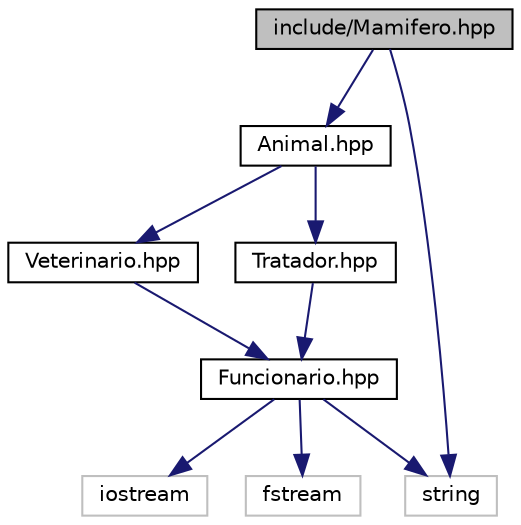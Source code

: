 digraph "include/Mamifero.hpp"
{
  edge [fontname="Helvetica",fontsize="10",labelfontname="Helvetica",labelfontsize="10"];
  node [fontname="Helvetica",fontsize="10",shape=record];
  Node0 [label="include/Mamifero.hpp",height=0.2,width=0.4,color="black", fillcolor="grey75", style="filled", fontcolor="black"];
  Node0 -> Node1 [color="midnightblue",fontsize="10",style="solid",fontname="Helvetica"];
  Node1 [label="Animal.hpp",height=0.2,width=0.4,color="black", fillcolor="white", style="filled",URL="$Animal_8hpp.html",tooltip="Classe que representa os animais. "];
  Node1 -> Node2 [color="midnightblue",fontsize="10",style="solid",fontname="Helvetica"];
  Node2 [label="Veterinario.hpp",height=0.2,width=0.4,color="black", fillcolor="white", style="filled",URL="$Veterinario_8hpp.html",tooltip="Classe que representa os veterinários. "];
  Node2 -> Node3 [color="midnightblue",fontsize="10",style="solid",fontname="Helvetica"];
  Node3 [label="Funcionario.hpp",height=0.2,width=0.4,color="black", fillcolor="white", style="filled",URL="$Funcionario_8hpp.html",tooltip="Classe que representa os funcionarios. "];
  Node3 -> Node4 [color="midnightblue",fontsize="10",style="solid",fontname="Helvetica"];
  Node4 [label="iostream",height=0.2,width=0.4,color="grey75", fillcolor="white", style="filled"];
  Node3 -> Node5 [color="midnightblue",fontsize="10",style="solid",fontname="Helvetica"];
  Node5 [label="fstream",height=0.2,width=0.4,color="grey75", fillcolor="white", style="filled"];
  Node3 -> Node6 [color="midnightblue",fontsize="10",style="solid",fontname="Helvetica"];
  Node6 [label="string",height=0.2,width=0.4,color="grey75", fillcolor="white", style="filled"];
  Node1 -> Node7 [color="midnightblue",fontsize="10",style="solid",fontname="Helvetica"];
  Node7 [label="Tratador.hpp",height=0.2,width=0.4,color="black", fillcolor="white", style="filled",URL="$Tratador_8hpp.html",tooltip="Classe que representa os tratadores dos animais. "];
  Node7 -> Node3 [color="midnightblue",fontsize="10",style="solid",fontname="Helvetica"];
  Node0 -> Node6 [color="midnightblue",fontsize="10",style="solid",fontname="Helvetica"];
}
